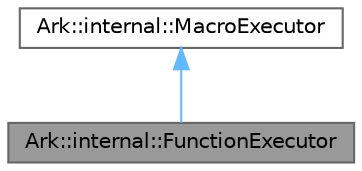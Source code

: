 digraph "Ark::internal::FunctionExecutor"
{
 // INTERACTIVE_SVG=YES
 // LATEX_PDF_SIZE
  bgcolor="transparent";
  edge [fontname=Helvetica,fontsize=10,labelfontname=Helvetica,labelfontsize=10];
  node [fontname=Helvetica,fontsize=10,shape=box,height=0.2,width=0.4];
  Node1 [label="Ark::internal::FunctionExecutor",height=0.2,width=0.4,color="gray40", fillcolor="grey60", style="filled", fontcolor="black",tooltip="Handles function macros."];
  Node2 -> Node1 [dir="back",color="steelblue1",style="solid"];
  Node2 [label="Ark::internal::MacroExecutor",height=0.2,width=0.4,color="gray40", fillcolor="white", style="filled",URL="$d5/d8f/classArk_1_1internal_1_1MacroExecutor.html",tooltip="A class that applies macros in a Node."];
}
